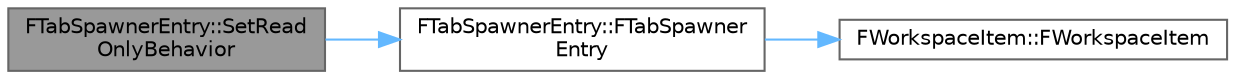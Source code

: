 digraph "FTabSpawnerEntry::SetReadOnlyBehavior"
{
 // INTERACTIVE_SVG=YES
 // LATEX_PDF_SIZE
  bgcolor="transparent";
  edge [fontname=Helvetica,fontsize=10,labelfontname=Helvetica,labelfontsize=10];
  node [fontname=Helvetica,fontsize=10,shape=box,height=0.2,width=0.4];
  rankdir="LR";
  Node1 [id="Node000001",label="FTabSpawnerEntry::SetRead\lOnlyBehavior",height=0.2,width=0.4,color="gray40", fillcolor="grey60", style="filled", fontcolor="black",tooltip=" "];
  Node1 -> Node2 [id="edge1_Node000001_Node000002",color="steelblue1",style="solid",tooltip=" "];
  Node2 [id="Node000002",label="FTabSpawnerEntry::FTabSpawner\lEntry",height=0.2,width=0.4,color="grey40", fillcolor="white", style="filled",URL="$d5/db4/structFTabSpawnerEntry.html#abf6429ff2d4ba8ab3f3f072c9a7ba120",tooltip=" "];
  Node2 -> Node3 [id="edge2_Node000002_Node000003",color="steelblue1",style="solid",tooltip=" "];
  Node3 [id="Node000003",label="FWorkspaceItem::FWorkspaceItem",height=0.2,width=0.4,color="grey40", fillcolor="white", style="filled",URL="$d6/daf/classFWorkspaceItem.html#ab192a9f27d1e8a384671139d9bff87fc",tooltip=" "];
}

